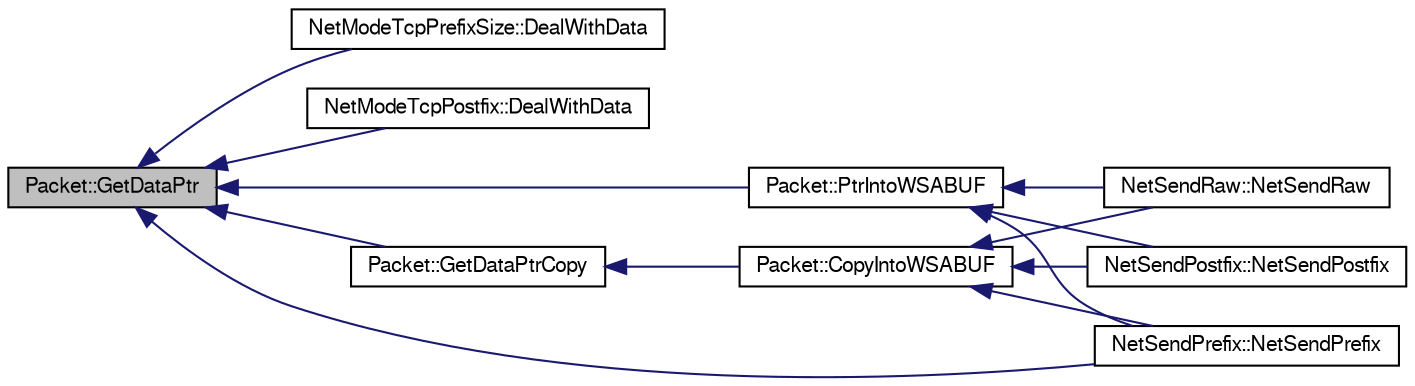 digraph G
{
  edge [fontname="FreeSans",fontsize="10",labelfontname="FreeSans",labelfontsize="10"];
  node [fontname="FreeSans",fontsize="10",shape=record];
  rankdir=LR;
  Node1 [label="Packet::GetDataPtr",height=0.2,width=0.4,color="black", fillcolor="grey75", style="filled" fontcolor="black"];
  Node1 -> Node2 [dir=back,color="midnightblue",fontsize="10",style="solid",fontname="FreeSans"];
  Node2 [label="NetModeTcpPrefixSize::DealWithData",height=0.2,width=0.4,color="black", fillcolor="white", style="filled",URL="$class_net_mode_tcp_prefix_size.html#abd5057023c26ead45d476cf801fbb6ce"];
  Node1 -> Node3 [dir=back,color="midnightblue",fontsize="10",style="solid",fontname="FreeSans"];
  Node3 [label="NetModeTcpPostfix::DealWithData",height=0.2,width=0.4,color="black", fillcolor="white", style="filled",URL="$class_net_mode_tcp_postfix.html#abdbf83ca6a2d99bd37f20fbd731c03f7"];
  Node1 -> Node4 [dir=back,color="midnightblue",fontsize="10",style="solid",fontname="FreeSans"];
  Node4 [label="Packet::GetDataPtrCopy",height=0.2,width=0.4,color="black", fillcolor="white", style="filled",URL="$class_packet.html#ae86889cb0cd14f16837424268c07d72d"];
  Node4 -> Node5 [dir=back,color="midnightblue",fontsize="10",style="solid",fontname="FreeSans"];
  Node5 [label="Packet::CopyIntoWSABUF",height=0.2,width=0.4,color="black", fillcolor="white", style="filled",URL="$class_packet.html#acd150eca1bc37b444f37598c7181d808"];
  Node5 -> Node6 [dir=back,color="midnightblue",fontsize="10",style="solid",fontname="FreeSans"];
  Node6 [label="NetSendPostfix::NetSendPostfix",height=0.2,width=0.4,color="black", fillcolor="white", style="filled",URL="$class_net_send_postfix.html#aa94a0a4cae94625957301924b054d34a"];
  Node5 -> Node7 [dir=back,color="midnightblue",fontsize="10",style="solid",fontname="FreeSans"];
  Node7 [label="NetSendPrefix::NetSendPrefix",height=0.2,width=0.4,color="black", fillcolor="white", style="filled",URL="$class_net_send_prefix.html#ab162e1f6996ef9059b781a2c3afd71f6"];
  Node5 -> Node8 [dir=back,color="midnightblue",fontsize="10",style="solid",fontname="FreeSans"];
  Node8 [label="NetSendRaw::NetSendRaw",height=0.2,width=0.4,color="black", fillcolor="white", style="filled",URL="$class_net_send_raw.html#ace4afd9ce85e7ea5cd0bc286e5b68754"];
  Node1 -> Node7 [dir=back,color="midnightblue",fontsize="10",style="solid",fontname="FreeSans"];
  Node1 -> Node9 [dir=back,color="midnightblue",fontsize="10",style="solid",fontname="FreeSans"];
  Node9 [label="Packet::PtrIntoWSABUF",height=0.2,width=0.4,color="black", fillcolor="white", style="filled",URL="$class_packet.html#aa035f4665c27f8960ae6a585fb3a9ab6"];
  Node9 -> Node6 [dir=back,color="midnightblue",fontsize="10",style="solid",fontname="FreeSans"];
  Node9 -> Node7 [dir=back,color="midnightblue",fontsize="10",style="solid",fontname="FreeSans"];
  Node9 -> Node8 [dir=back,color="midnightblue",fontsize="10",style="solid",fontname="FreeSans"];
}
